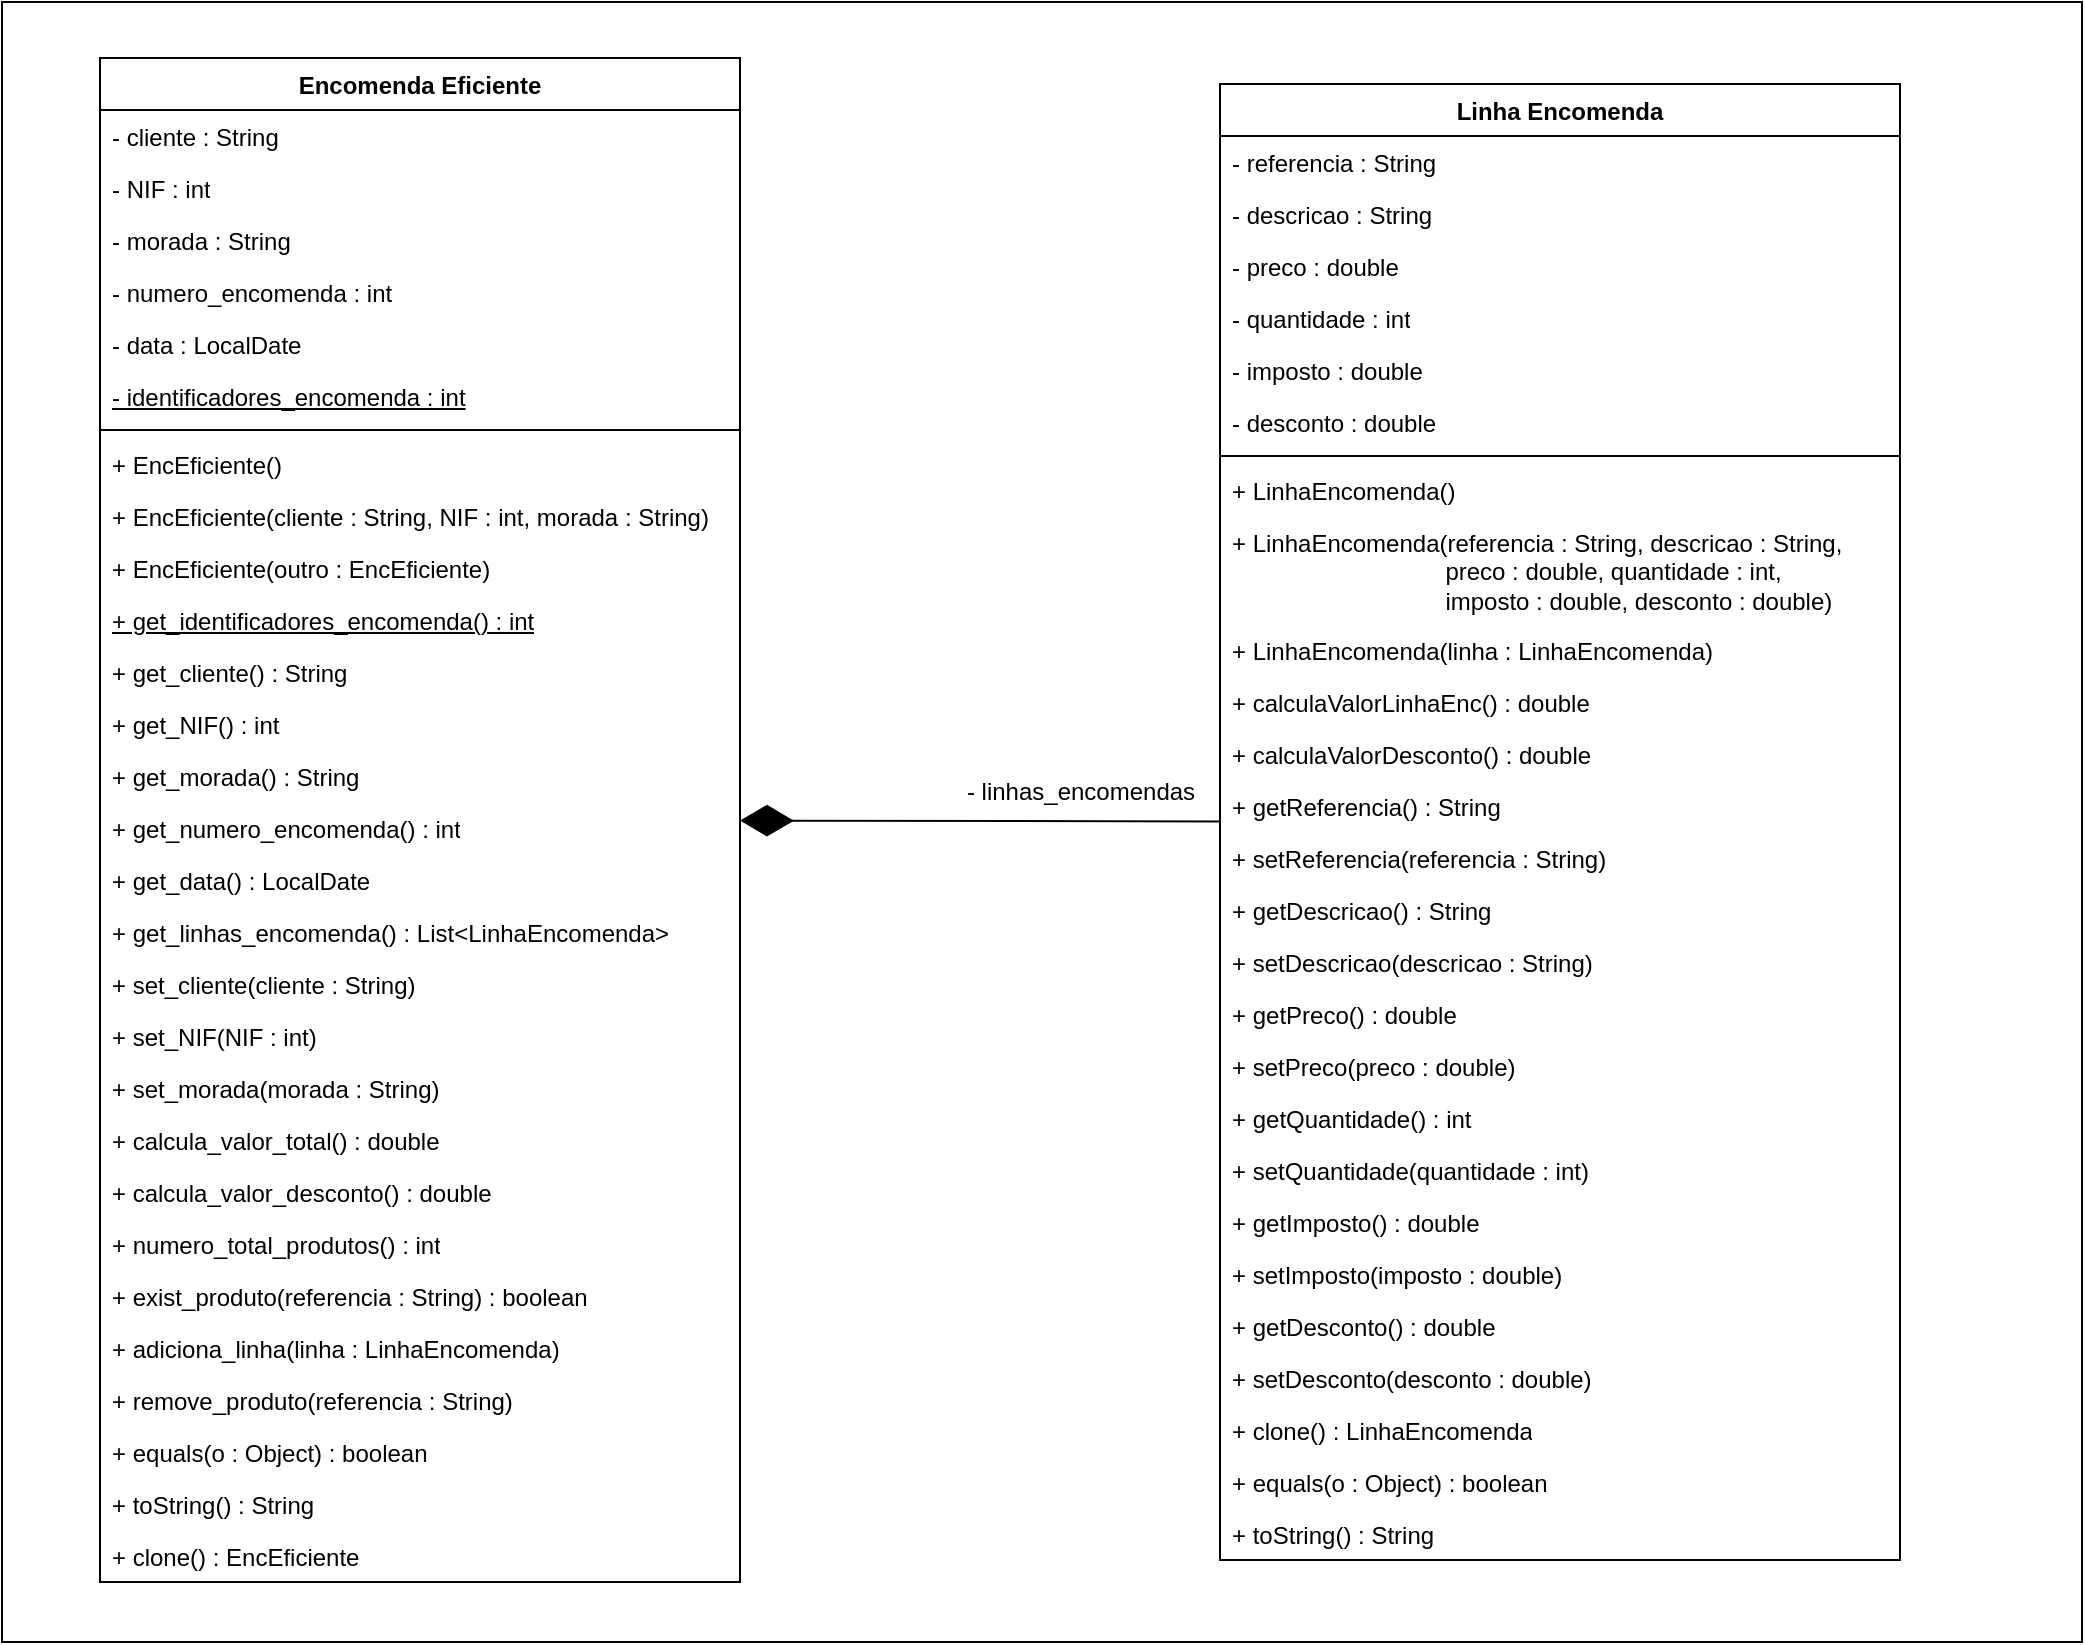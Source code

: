 <mxfile version="26.1.1">
  <diagram name="Page-1" id="2123CUrT9XOBt0kr0B5f">
    <mxGraphModel dx="1654" dy="759" grid="1" gridSize="10" guides="1" tooltips="1" connect="1" arrows="1" fold="1" page="1" pageScale="1" pageWidth="3300" pageHeight="4681" math="0" shadow="0">
      <root>
        <mxCell id="0" />
        <mxCell id="1" parent="0" />
        <mxCell id="JEjHz2yeaqNmLN5t5JRZ-63" value="" style="rounded=0;whiteSpace=wrap;html=1;" vertex="1" parent="1">
          <mxGeometry x="110" y="240" width="1040" height="820" as="geometry" />
        </mxCell>
        <mxCell id="JEjHz2yeaqNmLN5t5JRZ-1" value="&lt;div&gt;Linha Encomenda&lt;/div&gt;" style="swimlane;fontStyle=1;align=center;verticalAlign=top;childLayout=stackLayout;horizontal=1;startSize=26;horizontalStack=0;resizeParent=1;resizeParentMax=0;resizeLast=0;collapsible=1;marginBottom=0;whiteSpace=wrap;html=1;" vertex="1" parent="1">
          <mxGeometry x="719" y="281" width="340" height="738" as="geometry" />
        </mxCell>
        <mxCell id="JEjHz2yeaqNmLN5t5JRZ-2" value="- referencia : String" style="text;strokeColor=none;fillColor=none;align=left;verticalAlign=top;spacingLeft=4;spacingRight=4;overflow=hidden;rotatable=0;points=[[0,0.5],[1,0.5]];portConstraint=eastwest;whiteSpace=wrap;html=1;" vertex="1" parent="JEjHz2yeaqNmLN5t5JRZ-1">
          <mxGeometry y="26" width="340" height="26" as="geometry" />
        </mxCell>
        <mxCell id="JEjHz2yeaqNmLN5t5JRZ-4" value="- descricao : String" style="text;strokeColor=none;fillColor=none;align=left;verticalAlign=top;spacingLeft=4;spacingRight=4;overflow=hidden;rotatable=0;points=[[0,0.5],[1,0.5]];portConstraint=eastwest;whiteSpace=wrap;html=1;" vertex="1" parent="JEjHz2yeaqNmLN5t5JRZ-1">
          <mxGeometry y="52" width="340" height="26" as="geometry" />
        </mxCell>
        <mxCell id="JEjHz2yeaqNmLN5t5JRZ-5" value="- preco : double" style="text;strokeColor=none;fillColor=none;align=left;verticalAlign=top;spacingLeft=4;spacingRight=4;overflow=hidden;rotatable=0;points=[[0,0.5],[1,0.5]];portConstraint=eastwest;whiteSpace=wrap;html=1;" vertex="1" parent="JEjHz2yeaqNmLN5t5JRZ-1">
          <mxGeometry y="78" width="340" height="26" as="geometry" />
        </mxCell>
        <mxCell id="JEjHz2yeaqNmLN5t5JRZ-6" value="- quantidade : int" style="text;strokeColor=none;fillColor=none;align=left;verticalAlign=top;spacingLeft=4;spacingRight=4;overflow=hidden;rotatable=0;points=[[0,0.5],[1,0.5]];portConstraint=eastwest;whiteSpace=wrap;html=1;" vertex="1" parent="JEjHz2yeaqNmLN5t5JRZ-1">
          <mxGeometry y="104" width="340" height="26" as="geometry" />
        </mxCell>
        <mxCell id="JEjHz2yeaqNmLN5t5JRZ-7" value="- imposto : double" style="text;strokeColor=none;fillColor=none;align=left;verticalAlign=top;spacingLeft=4;spacingRight=4;overflow=hidden;rotatable=0;points=[[0,0.5],[1,0.5]];portConstraint=eastwest;whiteSpace=wrap;html=1;" vertex="1" parent="JEjHz2yeaqNmLN5t5JRZ-1">
          <mxGeometry y="130" width="340" height="26" as="geometry" />
        </mxCell>
        <mxCell id="JEjHz2yeaqNmLN5t5JRZ-8" value="- desconto : double" style="text;strokeColor=none;fillColor=none;align=left;verticalAlign=top;spacingLeft=4;spacingRight=4;overflow=hidden;rotatable=0;points=[[0,0.5],[1,0.5]];portConstraint=eastwest;whiteSpace=wrap;html=1;" vertex="1" parent="JEjHz2yeaqNmLN5t5JRZ-1">
          <mxGeometry y="156" width="340" height="26" as="geometry" />
        </mxCell>
        <mxCell id="JEjHz2yeaqNmLN5t5JRZ-3" value="" style="line;strokeWidth=1;fillColor=none;align=left;verticalAlign=middle;spacingTop=-1;spacingLeft=3;spacingRight=3;rotatable=0;labelPosition=right;points=[];portConstraint=eastwest;strokeColor=inherit;" vertex="1" parent="JEjHz2yeaqNmLN5t5JRZ-1">
          <mxGeometry y="182" width="340" height="8" as="geometry" />
        </mxCell>
        <mxCell id="JEjHz2yeaqNmLN5t5JRZ-9" value="+ LinhaEncomenda()" style="text;strokeColor=none;fillColor=none;align=left;verticalAlign=top;spacingLeft=4;spacingRight=4;overflow=hidden;rotatable=0;points=[[0,0.5],[1,0.5]];portConstraint=eastwest;whiteSpace=wrap;html=1;" vertex="1" parent="JEjHz2yeaqNmLN5t5JRZ-1">
          <mxGeometry y="190" width="340" height="26" as="geometry" />
        </mxCell>
        <mxCell id="JEjHz2yeaqNmLN5t5JRZ-11" value="&lt;div&gt;+ LinhaEncomenda(referencia : String, descricao : String,&lt;/div&gt;&lt;div&gt;&lt;span style=&quot;white-space: pre;&quot;&gt;&#x9;&lt;/span&gt;&lt;span style=&quot;white-space: pre;&quot;&gt;&#x9;&lt;/span&gt;&lt;span style=&quot;white-space: pre;&quot;&gt;&#x9;&lt;/span&gt;&lt;span style=&quot;white-space: pre;&quot;&gt;&#x9;&lt;/span&gt;preco : double, quantidade : int,&lt;/div&gt;&lt;div&gt;&lt;span style=&quot;white-space: pre;&quot;&gt;&#x9;&lt;/span&gt;&lt;span style=&quot;white-space: pre;&quot;&gt;&#x9;&lt;/span&gt;&lt;span style=&quot;white-space: pre;&quot;&gt;&#x9;&lt;/span&gt;&lt;span style=&quot;white-space: pre;&quot;&gt;&#x9;&lt;/span&gt;imposto : double, desconto : double)&lt;/div&gt;" style="text;strokeColor=none;fillColor=none;align=left;verticalAlign=top;spacingLeft=4;spacingRight=4;overflow=hidden;rotatable=0;points=[[0,0.5],[1,0.5]];portConstraint=eastwest;whiteSpace=wrap;html=1;" vertex="1" parent="JEjHz2yeaqNmLN5t5JRZ-1">
          <mxGeometry y="216" width="340" height="54" as="geometry" />
        </mxCell>
        <mxCell id="JEjHz2yeaqNmLN5t5JRZ-10" value="+ LinhaEncomenda(linha : LinhaEncomenda)" style="text;strokeColor=none;fillColor=none;align=left;verticalAlign=top;spacingLeft=4;spacingRight=4;overflow=hidden;rotatable=0;points=[[0,0.5],[1,0.5]];portConstraint=eastwest;whiteSpace=wrap;html=1;" vertex="1" parent="JEjHz2yeaqNmLN5t5JRZ-1">
          <mxGeometry y="270" width="340" height="26" as="geometry" />
        </mxCell>
        <mxCell id="JEjHz2yeaqNmLN5t5JRZ-13" value="+ calculaValorLinhaEnc() : double" style="text;strokeColor=none;fillColor=none;align=left;verticalAlign=top;spacingLeft=4;spacingRight=4;overflow=hidden;rotatable=0;points=[[0,0.5],[1,0.5]];portConstraint=eastwest;whiteSpace=wrap;html=1;" vertex="1" parent="JEjHz2yeaqNmLN5t5JRZ-1">
          <mxGeometry y="296" width="340" height="26" as="geometry" />
        </mxCell>
        <mxCell id="JEjHz2yeaqNmLN5t5JRZ-14" value="+ calculaValorDesconto() : double" style="text;strokeColor=none;fillColor=none;align=left;verticalAlign=top;spacingLeft=4;spacingRight=4;overflow=hidden;rotatable=0;points=[[0,0.5],[1,0.5]];portConstraint=eastwest;whiteSpace=wrap;html=1;" vertex="1" parent="JEjHz2yeaqNmLN5t5JRZ-1">
          <mxGeometry y="322" width="340" height="26" as="geometry" />
        </mxCell>
        <mxCell id="JEjHz2yeaqNmLN5t5JRZ-15" value="+ getReferencia() : String" style="text;strokeColor=none;fillColor=none;align=left;verticalAlign=top;spacingLeft=4;spacingRight=4;overflow=hidden;rotatable=0;points=[[0,0.5],[1,0.5]];portConstraint=eastwest;whiteSpace=wrap;html=1;" vertex="1" parent="JEjHz2yeaqNmLN5t5JRZ-1">
          <mxGeometry y="348" width="340" height="26" as="geometry" />
        </mxCell>
        <mxCell id="JEjHz2yeaqNmLN5t5JRZ-16" value="+ setReferencia(referencia : String)" style="text;strokeColor=none;fillColor=none;align=left;verticalAlign=top;spacingLeft=4;spacingRight=4;overflow=hidden;rotatable=0;points=[[0,0.5],[1,0.5]];portConstraint=eastwest;whiteSpace=wrap;html=1;" vertex="1" parent="JEjHz2yeaqNmLN5t5JRZ-1">
          <mxGeometry y="374" width="340" height="26" as="geometry" />
        </mxCell>
        <mxCell id="JEjHz2yeaqNmLN5t5JRZ-17" value="+ getDescricao() : String" style="text;strokeColor=none;fillColor=none;align=left;verticalAlign=top;spacingLeft=4;spacingRight=4;overflow=hidden;rotatable=0;points=[[0,0.5],[1,0.5]];portConstraint=eastwest;whiteSpace=wrap;html=1;" vertex="1" parent="JEjHz2yeaqNmLN5t5JRZ-1">
          <mxGeometry y="400" width="340" height="26" as="geometry" />
        </mxCell>
        <mxCell id="JEjHz2yeaqNmLN5t5JRZ-19" value="+ setDescricao(descricao : String)" style="text;strokeColor=none;fillColor=none;align=left;verticalAlign=top;spacingLeft=4;spacingRight=4;overflow=hidden;rotatable=0;points=[[0,0.5],[1,0.5]];portConstraint=eastwest;whiteSpace=wrap;html=1;" vertex="1" parent="JEjHz2yeaqNmLN5t5JRZ-1">
          <mxGeometry y="426" width="340" height="26" as="geometry" />
        </mxCell>
        <mxCell id="JEjHz2yeaqNmLN5t5JRZ-18" value="+ getPreco() : double" style="text;strokeColor=none;fillColor=none;align=left;verticalAlign=top;spacingLeft=4;spacingRight=4;overflow=hidden;rotatable=0;points=[[0,0.5],[1,0.5]];portConstraint=eastwest;whiteSpace=wrap;html=1;" vertex="1" parent="JEjHz2yeaqNmLN5t5JRZ-1">
          <mxGeometry y="452" width="340" height="26" as="geometry" />
        </mxCell>
        <mxCell id="JEjHz2yeaqNmLN5t5JRZ-20" value="+ setPreco(preco : double)" style="text;strokeColor=none;fillColor=none;align=left;verticalAlign=top;spacingLeft=4;spacingRight=4;overflow=hidden;rotatable=0;points=[[0,0.5],[1,0.5]];portConstraint=eastwest;whiteSpace=wrap;html=1;" vertex="1" parent="JEjHz2yeaqNmLN5t5JRZ-1">
          <mxGeometry y="478" width="340" height="26" as="geometry" />
        </mxCell>
        <mxCell id="JEjHz2yeaqNmLN5t5JRZ-21" value="+ getQuantidade() : int" style="text;strokeColor=none;fillColor=none;align=left;verticalAlign=top;spacingLeft=4;spacingRight=4;overflow=hidden;rotatable=0;points=[[0,0.5],[1,0.5]];portConstraint=eastwest;whiteSpace=wrap;html=1;" vertex="1" parent="JEjHz2yeaqNmLN5t5JRZ-1">
          <mxGeometry y="504" width="340" height="26" as="geometry" />
        </mxCell>
        <mxCell id="JEjHz2yeaqNmLN5t5JRZ-22" value="+ setQuantidade(quantidade : int)" style="text;strokeColor=none;fillColor=none;align=left;verticalAlign=top;spacingLeft=4;spacingRight=4;overflow=hidden;rotatable=0;points=[[0,0.5],[1,0.5]];portConstraint=eastwest;whiteSpace=wrap;html=1;" vertex="1" parent="JEjHz2yeaqNmLN5t5JRZ-1">
          <mxGeometry y="530" width="340" height="26" as="geometry" />
        </mxCell>
        <mxCell id="JEjHz2yeaqNmLN5t5JRZ-23" value="+ getImposto() : double" style="text;strokeColor=none;fillColor=none;align=left;verticalAlign=top;spacingLeft=4;spacingRight=4;overflow=hidden;rotatable=0;points=[[0,0.5],[1,0.5]];portConstraint=eastwest;whiteSpace=wrap;html=1;" vertex="1" parent="JEjHz2yeaqNmLN5t5JRZ-1">
          <mxGeometry y="556" width="340" height="26" as="geometry" />
        </mxCell>
        <mxCell id="JEjHz2yeaqNmLN5t5JRZ-24" value="+ setImposto(imposto : double)" style="text;strokeColor=none;fillColor=none;align=left;verticalAlign=top;spacingLeft=4;spacingRight=4;overflow=hidden;rotatable=0;points=[[0,0.5],[1,0.5]];portConstraint=eastwest;whiteSpace=wrap;html=1;" vertex="1" parent="JEjHz2yeaqNmLN5t5JRZ-1">
          <mxGeometry y="582" width="340" height="26" as="geometry" />
        </mxCell>
        <mxCell id="JEjHz2yeaqNmLN5t5JRZ-25" value="+ getDesconto() : double" style="text;strokeColor=none;fillColor=none;align=left;verticalAlign=top;spacingLeft=4;spacingRight=4;overflow=hidden;rotatable=0;points=[[0,0.5],[1,0.5]];portConstraint=eastwest;whiteSpace=wrap;html=1;" vertex="1" parent="JEjHz2yeaqNmLN5t5JRZ-1">
          <mxGeometry y="608" width="340" height="26" as="geometry" />
        </mxCell>
        <mxCell id="JEjHz2yeaqNmLN5t5JRZ-26" value="+ setDesconto(desconto : double)" style="text;strokeColor=none;fillColor=none;align=left;verticalAlign=top;spacingLeft=4;spacingRight=4;overflow=hidden;rotatable=0;points=[[0,0.5],[1,0.5]];portConstraint=eastwest;whiteSpace=wrap;html=1;" vertex="1" parent="JEjHz2yeaqNmLN5t5JRZ-1">
          <mxGeometry y="634" width="340" height="26" as="geometry" />
        </mxCell>
        <mxCell id="JEjHz2yeaqNmLN5t5JRZ-27" value="+ clone() : LinhaEncomenda" style="text;strokeColor=none;fillColor=none;align=left;verticalAlign=top;spacingLeft=4;spacingRight=4;overflow=hidden;rotatable=0;points=[[0,0.5],[1,0.5]];portConstraint=eastwest;whiteSpace=wrap;html=1;" vertex="1" parent="JEjHz2yeaqNmLN5t5JRZ-1">
          <mxGeometry y="660" width="340" height="26" as="geometry" />
        </mxCell>
        <mxCell id="JEjHz2yeaqNmLN5t5JRZ-28" value="+ equals(o : Object) : boolean" style="text;strokeColor=none;fillColor=none;align=left;verticalAlign=top;spacingLeft=4;spacingRight=4;overflow=hidden;rotatable=0;points=[[0,0.5],[1,0.5]];portConstraint=eastwest;whiteSpace=wrap;html=1;" vertex="1" parent="JEjHz2yeaqNmLN5t5JRZ-1">
          <mxGeometry y="686" width="340" height="26" as="geometry" />
        </mxCell>
        <mxCell id="JEjHz2yeaqNmLN5t5JRZ-29" value="+ toString() : String" style="text;strokeColor=none;fillColor=none;align=left;verticalAlign=top;spacingLeft=4;spacingRight=4;overflow=hidden;rotatable=0;points=[[0,0.5],[1,0.5]];portConstraint=eastwest;whiteSpace=wrap;html=1;" vertex="1" parent="JEjHz2yeaqNmLN5t5JRZ-1">
          <mxGeometry y="712" width="340" height="26" as="geometry" />
        </mxCell>
        <mxCell id="JEjHz2yeaqNmLN5t5JRZ-30" value="Encomenda Eficiente" style="swimlane;fontStyle=1;align=center;verticalAlign=top;childLayout=stackLayout;horizontal=1;startSize=26;horizontalStack=0;resizeParent=1;resizeParentMax=0;resizeLast=0;collapsible=1;marginBottom=0;whiteSpace=wrap;html=1;" vertex="1" parent="1">
          <mxGeometry x="159" y="268" width="320" height="762" as="geometry" />
        </mxCell>
        <mxCell id="JEjHz2yeaqNmLN5t5JRZ-31" value="- cliente : String" style="text;strokeColor=none;fillColor=none;align=left;verticalAlign=top;spacingLeft=4;spacingRight=4;overflow=hidden;rotatable=0;points=[[0,0.5],[1,0.5]];portConstraint=eastwest;whiteSpace=wrap;html=1;" vertex="1" parent="JEjHz2yeaqNmLN5t5JRZ-30">
          <mxGeometry y="26" width="320" height="26" as="geometry" />
        </mxCell>
        <mxCell id="JEjHz2yeaqNmLN5t5JRZ-34" value="- NIF : int" style="text;strokeColor=none;fillColor=none;align=left;verticalAlign=top;spacingLeft=4;spacingRight=4;overflow=hidden;rotatable=0;points=[[0,0.5],[1,0.5]];portConstraint=eastwest;whiteSpace=wrap;html=1;" vertex="1" parent="JEjHz2yeaqNmLN5t5JRZ-30">
          <mxGeometry y="52" width="320" height="26" as="geometry" />
        </mxCell>
        <mxCell id="JEjHz2yeaqNmLN5t5JRZ-35" value="- morada : String" style="text;strokeColor=none;fillColor=none;align=left;verticalAlign=top;spacingLeft=4;spacingRight=4;overflow=hidden;rotatable=0;points=[[0,0.5],[1,0.5]];portConstraint=eastwest;whiteSpace=wrap;html=1;" vertex="1" parent="JEjHz2yeaqNmLN5t5JRZ-30">
          <mxGeometry y="78" width="320" height="26" as="geometry" />
        </mxCell>
        <mxCell id="JEjHz2yeaqNmLN5t5JRZ-36" value="- numero_encomenda : int" style="text;strokeColor=none;fillColor=none;align=left;verticalAlign=top;spacingLeft=4;spacingRight=4;overflow=hidden;rotatable=0;points=[[0,0.5],[1,0.5]];portConstraint=eastwest;whiteSpace=wrap;html=1;" vertex="1" parent="JEjHz2yeaqNmLN5t5JRZ-30">
          <mxGeometry y="104" width="320" height="26" as="geometry" />
        </mxCell>
        <mxCell id="JEjHz2yeaqNmLN5t5JRZ-37" value="- data : LocalDate" style="text;strokeColor=none;fillColor=none;align=left;verticalAlign=top;spacingLeft=4;spacingRight=4;overflow=hidden;rotatable=0;points=[[0,0.5],[1,0.5]];portConstraint=eastwest;whiteSpace=wrap;html=1;" vertex="1" parent="JEjHz2yeaqNmLN5t5JRZ-30">
          <mxGeometry y="130" width="320" height="26" as="geometry" />
        </mxCell>
        <mxCell id="JEjHz2yeaqNmLN5t5JRZ-33" value="&lt;u&gt;- identificadores_encomenda : int&lt;/u&gt;" style="text;strokeColor=none;fillColor=none;align=left;verticalAlign=top;spacingLeft=4;spacingRight=4;overflow=hidden;rotatable=0;points=[[0,0.5],[1,0.5]];portConstraint=eastwest;whiteSpace=wrap;html=1;" vertex="1" parent="JEjHz2yeaqNmLN5t5JRZ-30">
          <mxGeometry y="156" width="320" height="26" as="geometry" />
        </mxCell>
        <mxCell id="JEjHz2yeaqNmLN5t5JRZ-32" value="" style="line;strokeWidth=1;fillColor=none;align=left;verticalAlign=middle;spacingTop=-1;spacingLeft=3;spacingRight=3;rotatable=0;labelPosition=right;points=[];portConstraint=eastwest;strokeColor=inherit;" vertex="1" parent="JEjHz2yeaqNmLN5t5JRZ-30">
          <mxGeometry y="182" width="320" height="8" as="geometry" />
        </mxCell>
        <mxCell id="JEjHz2yeaqNmLN5t5JRZ-38" value="+ EncEficiente()" style="text;strokeColor=none;fillColor=none;align=left;verticalAlign=top;spacingLeft=4;spacingRight=4;overflow=hidden;rotatable=0;points=[[0,0.5],[1,0.5]];portConstraint=eastwest;whiteSpace=wrap;html=1;" vertex="1" parent="JEjHz2yeaqNmLN5t5JRZ-30">
          <mxGeometry y="190" width="320" height="26" as="geometry" />
        </mxCell>
        <mxCell id="JEjHz2yeaqNmLN5t5JRZ-39" value="+ EncEficiente(cliente : String, NIF : int, morada : String)" style="text;strokeColor=none;fillColor=none;align=left;verticalAlign=top;spacingLeft=4;spacingRight=4;overflow=hidden;rotatable=0;points=[[0,0.5],[1,0.5]];portConstraint=eastwest;whiteSpace=wrap;html=1;" vertex="1" parent="JEjHz2yeaqNmLN5t5JRZ-30">
          <mxGeometry y="216" width="320" height="26" as="geometry" />
        </mxCell>
        <mxCell id="JEjHz2yeaqNmLN5t5JRZ-40" value="+ EncEficiente(outro : EncEficiente)" style="text;strokeColor=none;fillColor=none;align=left;verticalAlign=top;spacingLeft=4;spacingRight=4;overflow=hidden;rotatable=0;points=[[0,0.5],[1,0.5]];portConstraint=eastwest;whiteSpace=wrap;html=1;" vertex="1" parent="JEjHz2yeaqNmLN5t5JRZ-30">
          <mxGeometry y="242" width="320" height="26" as="geometry" />
        </mxCell>
        <mxCell id="JEjHz2yeaqNmLN5t5JRZ-41" value="&lt;u&gt;+ get_identificadores_encomenda() : int&lt;/u&gt;" style="text;strokeColor=none;fillColor=none;align=left;verticalAlign=top;spacingLeft=4;spacingRight=4;overflow=hidden;rotatable=0;points=[[0,0.5],[1,0.5]];portConstraint=eastwest;whiteSpace=wrap;html=1;" vertex="1" parent="JEjHz2yeaqNmLN5t5JRZ-30">
          <mxGeometry y="268" width="320" height="26" as="geometry" />
        </mxCell>
        <mxCell id="JEjHz2yeaqNmLN5t5JRZ-42" value="+ get_cliente() : String" style="text;strokeColor=none;fillColor=none;align=left;verticalAlign=top;spacingLeft=4;spacingRight=4;overflow=hidden;rotatable=0;points=[[0,0.5],[1,0.5]];portConstraint=eastwest;whiteSpace=wrap;html=1;" vertex="1" parent="JEjHz2yeaqNmLN5t5JRZ-30">
          <mxGeometry y="294" width="320" height="26" as="geometry" />
        </mxCell>
        <mxCell id="JEjHz2yeaqNmLN5t5JRZ-43" value="+ get_NIF() : int" style="text;strokeColor=none;fillColor=none;align=left;verticalAlign=top;spacingLeft=4;spacingRight=4;overflow=hidden;rotatable=0;points=[[0,0.5],[1,0.5]];portConstraint=eastwest;whiteSpace=wrap;html=1;" vertex="1" parent="JEjHz2yeaqNmLN5t5JRZ-30">
          <mxGeometry y="320" width="320" height="26" as="geometry" />
        </mxCell>
        <mxCell id="JEjHz2yeaqNmLN5t5JRZ-44" value="+ get_morada() : String" style="text;strokeColor=none;fillColor=none;align=left;verticalAlign=top;spacingLeft=4;spacingRight=4;overflow=hidden;rotatable=0;points=[[0,0.5],[1,0.5]];portConstraint=eastwest;whiteSpace=wrap;html=1;" vertex="1" parent="JEjHz2yeaqNmLN5t5JRZ-30">
          <mxGeometry y="346" width="320" height="26" as="geometry" />
        </mxCell>
        <mxCell id="JEjHz2yeaqNmLN5t5JRZ-45" value="+ get_numero_encomenda() : int" style="text;strokeColor=none;fillColor=none;align=left;verticalAlign=top;spacingLeft=4;spacingRight=4;overflow=hidden;rotatable=0;points=[[0,0.5],[1,0.5]];portConstraint=eastwest;whiteSpace=wrap;html=1;" vertex="1" parent="JEjHz2yeaqNmLN5t5JRZ-30">
          <mxGeometry y="372" width="320" height="26" as="geometry" />
        </mxCell>
        <mxCell id="JEjHz2yeaqNmLN5t5JRZ-46" value="+ get_data() : LocalDate" style="text;strokeColor=none;fillColor=none;align=left;verticalAlign=top;spacingLeft=4;spacingRight=4;overflow=hidden;rotatable=0;points=[[0,0.5],[1,0.5]];portConstraint=eastwest;whiteSpace=wrap;html=1;" vertex="1" parent="JEjHz2yeaqNmLN5t5JRZ-30">
          <mxGeometry y="398" width="320" height="26" as="geometry" />
        </mxCell>
        <mxCell id="JEjHz2yeaqNmLN5t5JRZ-47" value="+ get_linhas_encomenda() : List&amp;lt;LinhaEncomenda&amp;gt;" style="text;strokeColor=none;fillColor=none;align=left;verticalAlign=top;spacingLeft=4;spacingRight=4;overflow=hidden;rotatable=0;points=[[0,0.5],[1,0.5]];portConstraint=eastwest;whiteSpace=wrap;html=1;" vertex="1" parent="JEjHz2yeaqNmLN5t5JRZ-30">
          <mxGeometry y="424" width="320" height="26" as="geometry" />
        </mxCell>
        <mxCell id="JEjHz2yeaqNmLN5t5JRZ-48" value="+ set_cliente(cliente : String)" style="text;strokeColor=none;fillColor=none;align=left;verticalAlign=top;spacingLeft=4;spacingRight=4;overflow=hidden;rotatable=0;points=[[0,0.5],[1,0.5]];portConstraint=eastwest;whiteSpace=wrap;html=1;" vertex="1" parent="JEjHz2yeaqNmLN5t5JRZ-30">
          <mxGeometry y="450" width="320" height="26" as="geometry" />
        </mxCell>
        <mxCell id="JEjHz2yeaqNmLN5t5JRZ-49" value="+ set_NIF(NIF : int)" style="text;strokeColor=none;fillColor=none;align=left;verticalAlign=top;spacingLeft=4;spacingRight=4;overflow=hidden;rotatable=0;points=[[0,0.5],[1,0.5]];portConstraint=eastwest;whiteSpace=wrap;html=1;" vertex="1" parent="JEjHz2yeaqNmLN5t5JRZ-30">
          <mxGeometry y="476" width="320" height="26" as="geometry" />
        </mxCell>
        <mxCell id="JEjHz2yeaqNmLN5t5JRZ-50" value="+ set_morada(morada : String)" style="text;strokeColor=none;fillColor=none;align=left;verticalAlign=top;spacingLeft=4;spacingRight=4;overflow=hidden;rotatable=0;points=[[0,0.5],[1,0.5]];portConstraint=eastwest;whiteSpace=wrap;html=1;" vertex="1" parent="JEjHz2yeaqNmLN5t5JRZ-30">
          <mxGeometry y="502" width="320" height="26" as="geometry" />
        </mxCell>
        <mxCell id="JEjHz2yeaqNmLN5t5JRZ-51" value="+ calcula_valor_total() : double" style="text;strokeColor=none;fillColor=none;align=left;verticalAlign=top;spacingLeft=4;spacingRight=4;overflow=hidden;rotatable=0;points=[[0,0.5],[1,0.5]];portConstraint=eastwest;whiteSpace=wrap;html=1;" vertex="1" parent="JEjHz2yeaqNmLN5t5JRZ-30">
          <mxGeometry y="528" width="320" height="26" as="geometry" />
        </mxCell>
        <mxCell id="JEjHz2yeaqNmLN5t5JRZ-52" value="+ calcula_valor_desconto() : double" style="text;strokeColor=none;fillColor=none;align=left;verticalAlign=top;spacingLeft=4;spacingRight=4;overflow=hidden;rotatable=0;points=[[0,0.5],[1,0.5]];portConstraint=eastwest;whiteSpace=wrap;html=1;" vertex="1" parent="JEjHz2yeaqNmLN5t5JRZ-30">
          <mxGeometry y="554" width="320" height="26" as="geometry" />
        </mxCell>
        <mxCell id="JEjHz2yeaqNmLN5t5JRZ-54" value="+ numero_total_produtos() : int" style="text;strokeColor=none;fillColor=none;align=left;verticalAlign=top;spacingLeft=4;spacingRight=4;overflow=hidden;rotatable=0;points=[[0,0.5],[1,0.5]];portConstraint=eastwest;whiteSpace=wrap;html=1;" vertex="1" parent="JEjHz2yeaqNmLN5t5JRZ-30">
          <mxGeometry y="580" width="320" height="26" as="geometry" />
        </mxCell>
        <mxCell id="JEjHz2yeaqNmLN5t5JRZ-55" value="+ exist_produto(referencia : String) : boolean" style="text;strokeColor=none;fillColor=none;align=left;verticalAlign=top;spacingLeft=4;spacingRight=4;overflow=hidden;rotatable=0;points=[[0,0.5],[1,0.5]];portConstraint=eastwest;whiteSpace=wrap;html=1;" vertex="1" parent="JEjHz2yeaqNmLN5t5JRZ-30">
          <mxGeometry y="606" width="320" height="26" as="geometry" />
        </mxCell>
        <mxCell id="JEjHz2yeaqNmLN5t5JRZ-56" value="+ adiciona_linha(linha : LinhaEncomenda)" style="text;strokeColor=none;fillColor=none;align=left;verticalAlign=top;spacingLeft=4;spacingRight=4;overflow=hidden;rotatable=0;points=[[0,0.5],[1,0.5]];portConstraint=eastwest;whiteSpace=wrap;html=1;" vertex="1" parent="JEjHz2yeaqNmLN5t5JRZ-30">
          <mxGeometry y="632" width="320" height="26" as="geometry" />
        </mxCell>
        <mxCell id="JEjHz2yeaqNmLN5t5JRZ-57" value="+ remove_produto(referencia : String)" style="text;strokeColor=none;fillColor=none;align=left;verticalAlign=top;spacingLeft=4;spacingRight=4;overflow=hidden;rotatable=0;points=[[0,0.5],[1,0.5]];portConstraint=eastwest;whiteSpace=wrap;html=1;" vertex="1" parent="JEjHz2yeaqNmLN5t5JRZ-30">
          <mxGeometry y="658" width="320" height="26" as="geometry" />
        </mxCell>
        <mxCell id="JEjHz2yeaqNmLN5t5JRZ-59" value="+ equals(o : Object) : boolean" style="text;strokeColor=none;fillColor=none;align=left;verticalAlign=top;spacingLeft=4;spacingRight=4;overflow=hidden;rotatable=0;points=[[0,0.5],[1,0.5]];portConstraint=eastwest;whiteSpace=wrap;html=1;" vertex="1" parent="JEjHz2yeaqNmLN5t5JRZ-30">
          <mxGeometry y="684" width="320" height="26" as="geometry" />
        </mxCell>
        <mxCell id="JEjHz2yeaqNmLN5t5JRZ-60" value="+ toString() : String" style="text;strokeColor=none;fillColor=none;align=left;verticalAlign=top;spacingLeft=4;spacingRight=4;overflow=hidden;rotatable=0;points=[[0,0.5],[1,0.5]];portConstraint=eastwest;whiteSpace=wrap;html=1;" vertex="1" parent="JEjHz2yeaqNmLN5t5JRZ-30">
          <mxGeometry y="710" width="320" height="26" as="geometry" />
        </mxCell>
        <mxCell id="JEjHz2yeaqNmLN5t5JRZ-61" value="+ clone() : EncEficiente" style="text;strokeColor=none;fillColor=none;align=left;verticalAlign=top;spacingLeft=4;spacingRight=4;overflow=hidden;rotatable=0;points=[[0,0.5],[1,0.5]];portConstraint=eastwest;whiteSpace=wrap;html=1;" vertex="1" parent="JEjHz2yeaqNmLN5t5JRZ-30">
          <mxGeometry y="736" width="320" height="26" as="geometry" />
        </mxCell>
        <mxCell id="JEjHz2yeaqNmLN5t5JRZ-62" value="" style="endArrow=diamondThin;endFill=1;endSize=24;html=1;rounded=0;" edge="1" parent="1" source="JEjHz2yeaqNmLN5t5JRZ-1" target="JEjHz2yeaqNmLN5t5JRZ-30">
          <mxGeometry width="160" relative="1" as="geometry">
            <mxPoint x="729" y="800" as="sourcePoint" />
            <mxPoint x="569" y="800" as="targetPoint" />
          </mxGeometry>
        </mxCell>
        <mxCell id="JEjHz2yeaqNmLN5t5JRZ-64" value="- linhas_encomendas" style="text;html=1;align=center;verticalAlign=middle;resizable=0;points=[];autosize=1;strokeColor=none;fillColor=none;" vertex="1" parent="1">
          <mxGeometry x="579" y="620" width="140" height="30" as="geometry" />
        </mxCell>
      </root>
    </mxGraphModel>
  </diagram>
</mxfile>
